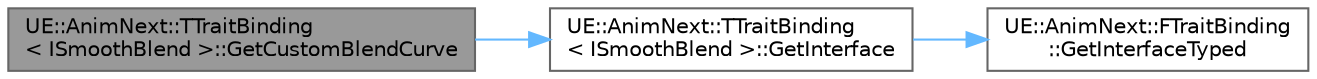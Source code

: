 digraph "UE::AnimNext::TTraitBinding&lt; ISmoothBlend &gt;::GetCustomBlendCurve"
{
 // INTERACTIVE_SVG=YES
 // LATEX_PDF_SIZE
  bgcolor="transparent";
  edge [fontname=Helvetica,fontsize=10,labelfontname=Helvetica,labelfontsize=10];
  node [fontname=Helvetica,fontsize=10,shape=box,height=0.2,width=0.4];
  rankdir="LR";
  Node1 [id="Node000001",label="UE::AnimNext::TTraitBinding\l\< ISmoothBlend \>::GetCustomBlendCurve",height=0.2,width=0.4,color="gray40", fillcolor="grey60", style="filled", fontcolor="black",tooltip=" "];
  Node1 -> Node2 [id="edge1_Node000001_Node000002",color="steelblue1",style="solid",tooltip=" "];
  Node2 [id="Node000002",label="UE::AnimNext::TTraitBinding\l\< ISmoothBlend \>::GetInterface",height=0.2,width=0.4,color="grey40", fillcolor="white", style="filled",URL="$d9/d39/structUE_1_1AnimNext_1_1TTraitBinding_3_01ISmoothBlend_01_4.html#ac28307b6d7849c55b5a5077f976d6491",tooltip=" "];
  Node2 -> Node3 [id="edge2_Node000002_Node000003",color="steelblue1",style="solid",tooltip=" "];
  Node3 [id="Node000003",label="UE::AnimNext::FTraitBinding\l::GetInterfaceTyped",height=0.2,width=0.4,color="grey40", fillcolor="white", style="filled",URL="$da/d80/structUE_1_1AnimNext_1_1FTraitBinding.html#a0fb745e9002318a2ce90b7c174af39ae",tooltip=" "];
}
